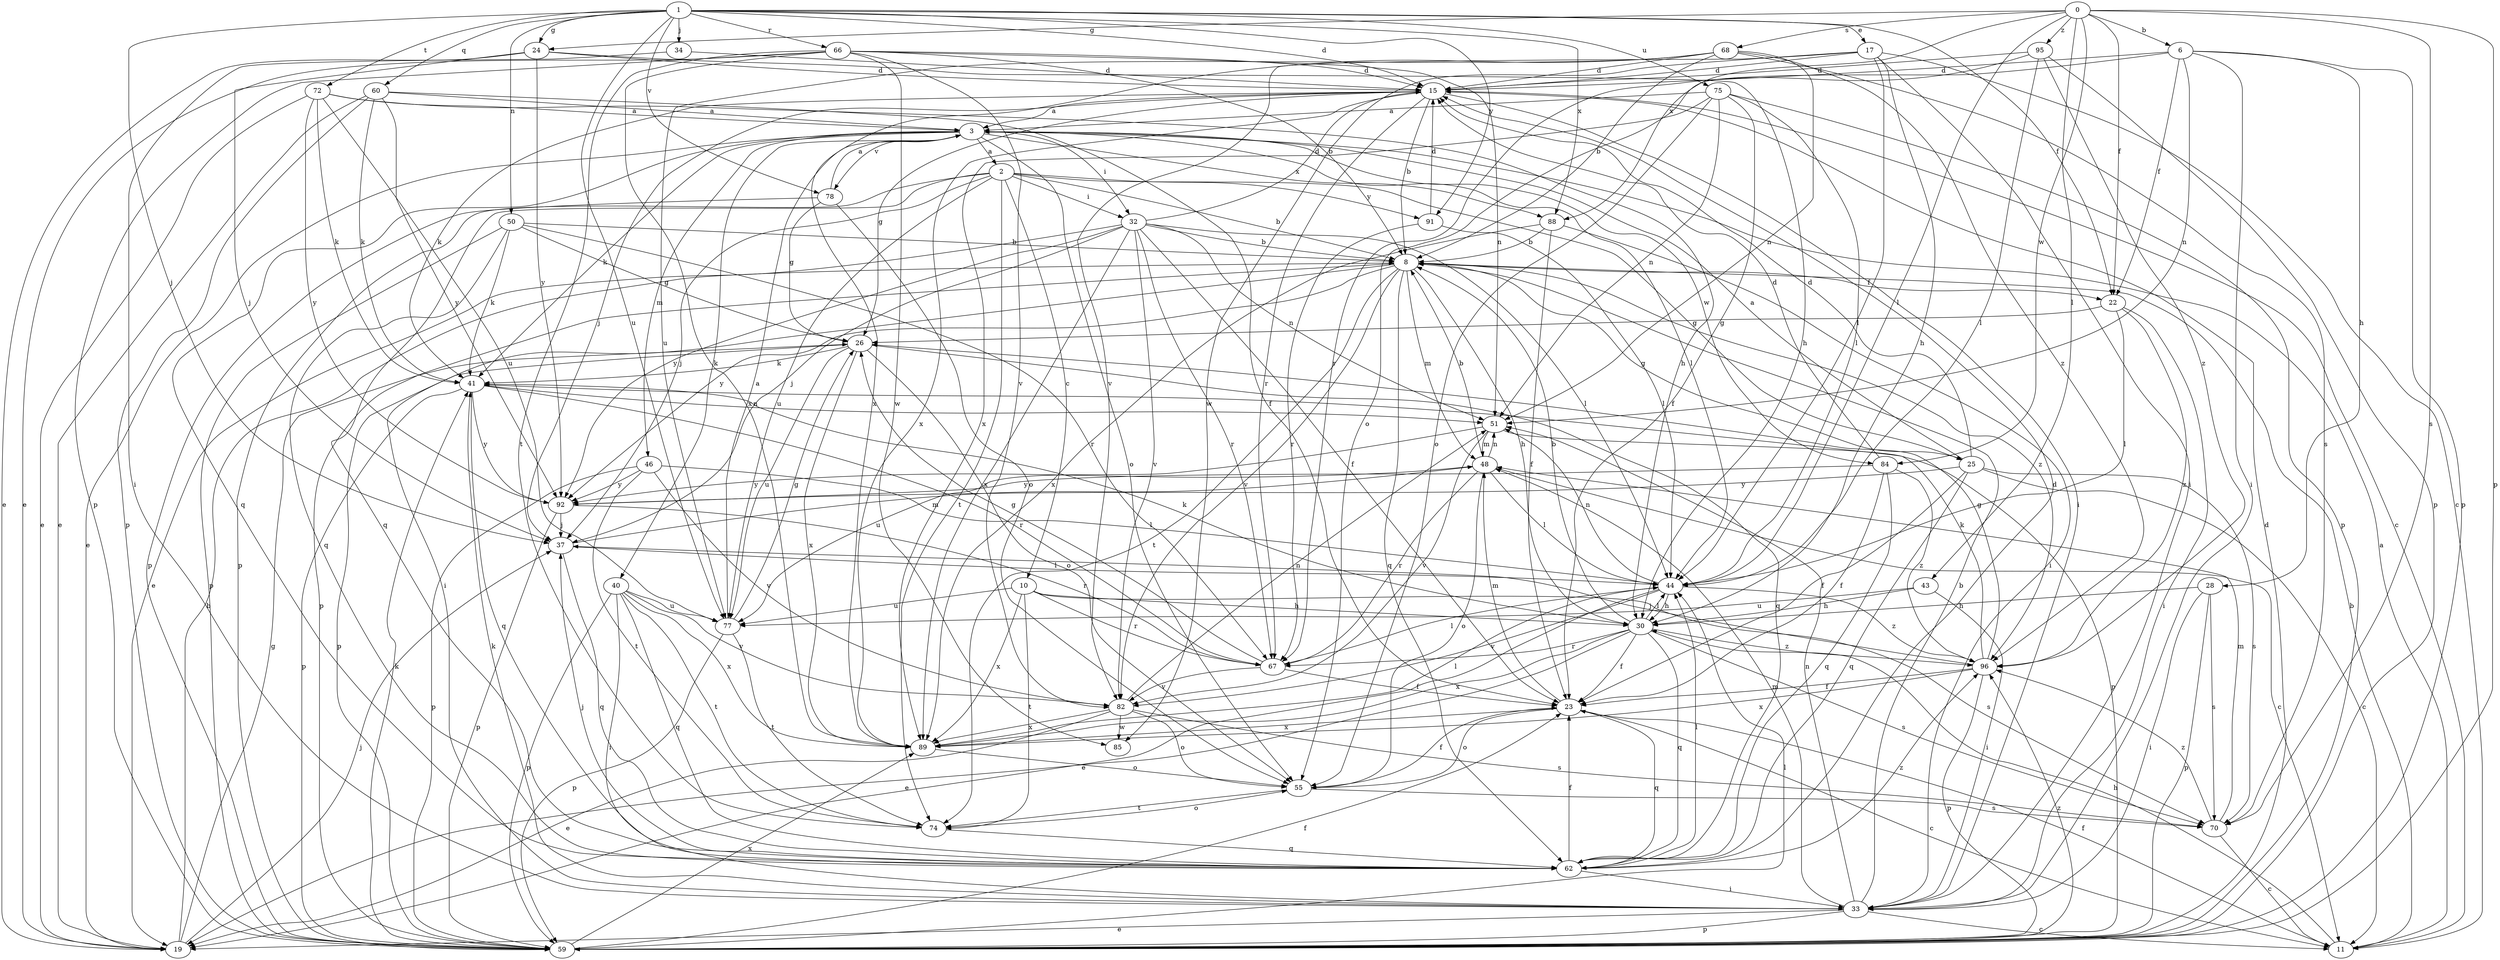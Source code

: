 strict digraph  {
0;
1;
2;
3;
6;
8;
10;
11;
15;
17;
19;
22;
23;
24;
25;
26;
28;
30;
32;
33;
34;
37;
40;
41;
43;
44;
46;
48;
50;
51;
55;
59;
60;
62;
66;
67;
68;
70;
72;
74;
75;
77;
78;
82;
84;
85;
88;
89;
91;
92;
95;
96;
0 -> 6  [label=b];
0 -> 22  [label=f];
0 -> 24  [label=g];
0 -> 43  [label=l];
0 -> 44  [label=l];
0 -> 59  [label=p];
0 -> 68  [label=s];
0 -> 70  [label=s];
0 -> 84  [label=w];
0 -> 88  [label=x];
0 -> 95  [label=z];
1 -> 15  [label=d];
1 -> 17  [label=e];
1 -> 22  [label=f];
1 -> 24  [label=g];
1 -> 34  [label=j];
1 -> 37  [label=j];
1 -> 50  [label=n];
1 -> 60  [label=q];
1 -> 66  [label=r];
1 -> 72  [label=t];
1 -> 75  [label=u];
1 -> 77  [label=u];
1 -> 78  [label=v];
1 -> 88  [label=x];
1 -> 91  [label=y];
2 -> 8  [label=b];
2 -> 10  [label=c];
2 -> 25  [label=g];
2 -> 32  [label=i];
2 -> 37  [label=j];
2 -> 59  [label=p];
2 -> 62  [label=q];
2 -> 74  [label=t];
2 -> 77  [label=u];
2 -> 91  [label=y];
3 -> 2  [label=a];
3 -> 19  [label=e];
3 -> 32  [label=i];
3 -> 40  [label=k];
3 -> 41  [label=k];
3 -> 44  [label=l];
3 -> 46  [label=m];
3 -> 55  [label=o];
3 -> 62  [label=q];
3 -> 78  [label=v];
3 -> 84  [label=w];
3 -> 88  [label=x];
6 -> 15  [label=d];
6 -> 22  [label=f];
6 -> 28  [label=h];
6 -> 33  [label=i];
6 -> 51  [label=n];
6 -> 55  [label=o];
6 -> 59  [label=p];
8 -> 22  [label=f];
8 -> 25  [label=g];
8 -> 30  [label=h];
8 -> 33  [label=i];
8 -> 48  [label=m];
8 -> 59  [label=p];
8 -> 62  [label=q];
8 -> 74  [label=t];
8 -> 82  [label=v];
8 -> 92  [label=y];
8 -> 96  [label=z];
10 -> 30  [label=h];
10 -> 67  [label=r];
10 -> 70  [label=s];
10 -> 74  [label=t];
10 -> 77  [label=u];
10 -> 89  [label=x];
11 -> 3  [label=a];
11 -> 8  [label=b];
11 -> 23  [label=f];
11 -> 30  [label=h];
15 -> 3  [label=a];
15 -> 8  [label=b];
15 -> 11  [label=c];
15 -> 26  [label=g];
15 -> 33  [label=i];
15 -> 37  [label=j];
15 -> 41  [label=k];
15 -> 67  [label=r];
15 -> 89  [label=x];
17 -> 11  [label=c];
17 -> 15  [label=d];
17 -> 30  [label=h];
17 -> 33  [label=i];
17 -> 44  [label=l];
17 -> 82  [label=v];
17 -> 85  [label=w];
19 -> 8  [label=b];
19 -> 26  [label=g];
19 -> 37  [label=j];
22 -> 26  [label=g];
22 -> 33  [label=i];
22 -> 44  [label=l];
22 -> 96  [label=z];
23 -> 11  [label=c];
23 -> 48  [label=m];
23 -> 55  [label=o];
23 -> 62  [label=q];
23 -> 89  [label=x];
24 -> 15  [label=d];
24 -> 19  [label=e];
24 -> 30  [label=h];
24 -> 37  [label=j];
24 -> 92  [label=y];
25 -> 3  [label=a];
25 -> 11  [label=c];
25 -> 15  [label=d];
25 -> 23  [label=f];
25 -> 62  [label=q];
25 -> 70  [label=s];
25 -> 92  [label=y];
26 -> 41  [label=k];
26 -> 55  [label=o];
26 -> 59  [label=p];
26 -> 62  [label=q];
26 -> 77  [label=u];
26 -> 89  [label=x];
28 -> 30  [label=h];
28 -> 33  [label=i];
28 -> 59  [label=p];
28 -> 70  [label=s];
30 -> 8  [label=b];
30 -> 19  [label=e];
30 -> 23  [label=f];
30 -> 41  [label=k];
30 -> 44  [label=l];
30 -> 62  [label=q];
30 -> 67  [label=r];
30 -> 70  [label=s];
30 -> 89  [label=x];
30 -> 96  [label=z];
32 -> 8  [label=b];
32 -> 15  [label=d];
32 -> 19  [label=e];
32 -> 23  [label=f];
32 -> 37  [label=j];
32 -> 44  [label=l];
32 -> 51  [label=n];
32 -> 67  [label=r];
32 -> 82  [label=v];
32 -> 89  [label=x];
32 -> 92  [label=y];
33 -> 8  [label=b];
33 -> 11  [label=c];
33 -> 19  [label=e];
33 -> 41  [label=k];
33 -> 48  [label=m];
33 -> 51  [label=n];
33 -> 59  [label=p];
34 -> 15  [label=d];
34 -> 33  [label=i];
37 -> 44  [label=l];
37 -> 48  [label=m];
37 -> 62  [label=q];
40 -> 33  [label=i];
40 -> 59  [label=p];
40 -> 62  [label=q];
40 -> 74  [label=t];
40 -> 77  [label=u];
40 -> 82  [label=v];
40 -> 89  [label=x];
41 -> 51  [label=n];
41 -> 59  [label=p];
41 -> 62  [label=q];
41 -> 67  [label=r];
41 -> 92  [label=y];
43 -> 30  [label=h];
43 -> 33  [label=i];
43 -> 77  [label=u];
44 -> 19  [label=e];
44 -> 30  [label=h];
44 -> 51  [label=n];
44 -> 82  [label=v];
44 -> 96  [label=z];
46 -> 44  [label=l];
46 -> 59  [label=p];
46 -> 74  [label=t];
46 -> 82  [label=v];
46 -> 92  [label=y];
48 -> 8  [label=b];
48 -> 11  [label=c];
48 -> 44  [label=l];
48 -> 51  [label=n];
48 -> 55  [label=o];
48 -> 67  [label=r];
48 -> 92  [label=y];
50 -> 8  [label=b];
50 -> 26  [label=g];
50 -> 41  [label=k];
50 -> 59  [label=p];
50 -> 62  [label=q];
50 -> 67  [label=r];
51 -> 48  [label=m];
51 -> 59  [label=p];
51 -> 77  [label=u];
51 -> 82  [label=v];
55 -> 23  [label=f];
55 -> 70  [label=s];
55 -> 74  [label=t];
59 -> 15  [label=d];
59 -> 23  [label=f];
59 -> 41  [label=k];
59 -> 44  [label=l];
59 -> 89  [label=x];
59 -> 96  [label=z];
60 -> 3  [label=a];
60 -> 19  [label=e];
60 -> 23  [label=f];
60 -> 41  [label=k];
60 -> 59  [label=p];
60 -> 92  [label=y];
62 -> 15  [label=d];
62 -> 23  [label=f];
62 -> 33  [label=i];
62 -> 37  [label=j];
62 -> 44  [label=l];
62 -> 96  [label=z];
66 -> 8  [label=b];
66 -> 15  [label=d];
66 -> 19  [label=e];
66 -> 51  [label=n];
66 -> 59  [label=p];
66 -> 74  [label=t];
66 -> 82  [label=v];
66 -> 85  [label=w];
66 -> 89  [label=x];
67 -> 23  [label=f];
67 -> 26  [label=g];
67 -> 44  [label=l];
67 -> 82  [label=v];
68 -> 8  [label=b];
68 -> 15  [label=d];
68 -> 51  [label=n];
68 -> 70  [label=s];
68 -> 77  [label=u];
68 -> 89  [label=x];
68 -> 96  [label=z];
70 -> 11  [label=c];
70 -> 48  [label=m];
70 -> 96  [label=z];
72 -> 3  [label=a];
72 -> 19  [label=e];
72 -> 30  [label=h];
72 -> 41  [label=k];
72 -> 77  [label=u];
72 -> 92  [label=y];
74 -> 55  [label=o];
74 -> 62  [label=q];
75 -> 3  [label=a];
75 -> 23  [label=f];
75 -> 44  [label=l];
75 -> 51  [label=n];
75 -> 55  [label=o];
75 -> 59  [label=p];
75 -> 89  [label=x];
77 -> 3  [label=a];
77 -> 26  [label=g];
77 -> 59  [label=p];
77 -> 74  [label=t];
78 -> 3  [label=a];
78 -> 26  [label=g];
78 -> 55  [label=o];
78 -> 59  [label=p];
82 -> 19  [label=e];
82 -> 51  [label=n];
82 -> 55  [label=o];
82 -> 70  [label=s];
82 -> 85  [label=w];
82 -> 89  [label=x];
84 -> 15  [label=d];
84 -> 23  [label=f];
84 -> 62  [label=q];
84 -> 92  [label=y];
84 -> 96  [label=z];
88 -> 8  [label=b];
88 -> 23  [label=f];
88 -> 33  [label=i];
88 -> 89  [label=x];
89 -> 44  [label=l];
89 -> 55  [label=o];
91 -> 15  [label=d];
91 -> 44  [label=l];
91 -> 67  [label=r];
92 -> 37  [label=j];
92 -> 59  [label=p];
92 -> 67  [label=r];
95 -> 15  [label=d];
95 -> 44  [label=l];
95 -> 59  [label=p];
95 -> 67  [label=r];
95 -> 96  [label=z];
96 -> 23  [label=f];
96 -> 26  [label=g];
96 -> 37  [label=j];
96 -> 41  [label=k];
96 -> 59  [label=p];
96 -> 89  [label=x];
}
